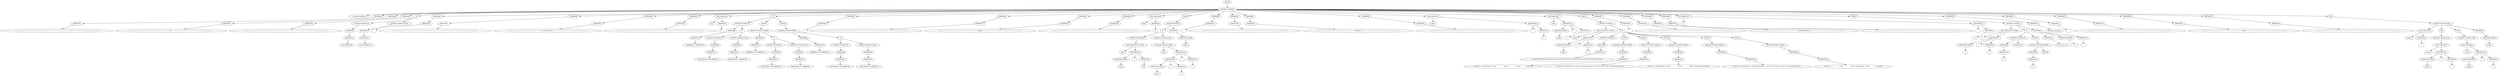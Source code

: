 digraph {
n0[label="INICIO"];
n1[label="INSTRUCCIONES"];
n0->n1;
n2[label="LLAMADA ARREGLO"];
n1->n2;
n3[label="IMPRIMIR"];
n1->n3;
n4[label="PRIMITIVO"];
n3->n4;
n5[label="======================================================================="];
n4->n5;
n6[label="IMPRIMIR"];
n1->n6;
n7[label="PRIMITIVO"];
n6->n7;
n8[label="==================================IF==================================="];
n7->n8;
n9[label="IMPRIMIR"];
n1->n9;
n10[label="PRIMITIVO"];
n9->n10;
n11[label="======================================================================="];
n10->n11;
n12[label="IF"];
n1->n12;
n13[label="INSTRUCCIONES IF"];
n12->n13;
n14[label="IMPRIMIR"];
n13->n14;
n15[label="PRIMITIVO"];
n14->n15;
n16[label="IF CORRECTO"];
n15->n16;
n17[label="INSTRUCCIONES ELSE"];
n12->n17;
n18[label="IMPRIMIR"];
n17->n18;
n19[label="PRIMITIVO"];
n18->n19;
n20[label="IF INCORRECTO"];
n19->n20;
n21[label="IMPRIMIR"];
n1->n21;
n22[label="PRIMITIVO"];
n21->n22;
n23[label=""];
n22->n23;
n24[label="IMPRIMIR"];
n1->n24;
n25[label="PRIMITIVO"];
n24->n25;
n26[label="======================================================================="];
n25->n26;
n27[label="IMPRIMIR"];
n1->n27;
n28[label="PRIMITIVO"];
n27->n28;
n29[label="=============================IFs ANIDADOS=============================="];
n28->n29;
n30[label="IMPRIMIR"];
n1->n30;
n31[label="PRIMITIVO"];
n30->n31;
n32[label="======================================================================="];
n31->n32;
n33[label="DECLARACION"];
n1->n33;
n34[label="aux"];
n33->n34;
n35[label="PRIMITIVO"];
n33->n35;
n36[label="10"];
n35->n36;
n37[label="IF"];
n1->n37;
n38[label="INSTRUCCIONES IF"];
n37->n38;
n39[label="IMPRIMIR"];
n38->n39;
n40[label="PRIMITIVO"];
n39->n40;
n41[label="PRIMER IF CORRECTO"];
n40->n41;
n42[label="IF"];
n38->n42;
n43[label="INSTRUCCIONES IF"];
n42->n43;
n44[label="IMPRIMIR"];
n43->n44;
n45[label="PRIMITIVO"];
n44->n45;
n46[label="SEGUNDO IF INCORRECTO"];
n45->n46;
n47[label="INSTRUCCIONES ELSE"];
n42->n47;
n48[label="IMPRIMIR"];
n47->n48;
n49[label="PRIMITIVO"];
n48->n49;
n50[label="SEGUNDO IF CORRECTO"];
n49->n50;
n51[label="ELSEIF"];
n37->n51;
n52[label="INSTRUCCIONES ElSEIF"];
n51->n52;
n53[label="IMPRIMIR"];
n52->n53;
n54[label="PRIMITIVO"];
n53->n54;
n55[label="PRIMER IF INCORRECTO"];
n54->n55;
n56[label="IF"];
n52->n56;
n57[label="INSTRUCCIONES IF"];
n56->n57;
n58[label="IMPRIMIR"];
n57->n58;
n59[label="PRIMITIVO"];
n58->n59;
n60[label="SEGUNDO IF INCORRECTO"];
n59->n60;
n61[label="INSTRUCCIONES ELSE"];
n56->n61;
n62[label="IMPRIMIR"];
n61->n62;
n63[label="PRIMITIVO"];
n62->n63;
n64[label="SEGUNDO IF CORRECTO"];
n63->n64;
n65[label="ELSEIF"];
n37->n65;
n66[label="INSTRUCCIONES ElSEIF"];
n65->n66;
n67[label="IMPRIMIR"];
n66->n67;
n68[label="PRIMITIVO"];
n67->n68;
n69[label="PRIMER IF INCORRECTO"];
n68->n69;
n70[label="IF"];
n66->n70;
n71[label="INSTRUCCIONES IF"];
n70->n71;
n72[label="IMPRIMIR"];
n71->n72;
n73[label="PRIMITIVO"];
n72->n73;
n74[label="SEGUNDO IF INCORRECTO"];
n73->n74;
n75[label="INSTRUCCIONES ELSE"];
n70->n75;
n76[label="IMPRIMIR"];
n75->n76;
n77[label="PRIMITIVO"];
n76->n77;
n78[label="SEGUNDO IF CORRECTO"];
n77->n78;
n79[label="IMPRIMIR"];
n1->n79;
n80[label="PRIMITIVO"];
n79->n80;
n81[label=""];
n80->n81;
n82[label="IMPRIMIR"];
n1->n82;
n83[label="PRIMITIVO"];
n82->n83;
n84[label="======================================================================="];
n83->n84;
n85[label="IMPRIMIR"];
n1->n85;
n86[label="PRIMITIVO"];
n85->n86;
n87[label="=================================WHILE================================="];
n86->n87;
n88[label="IMPRIMIR"];
n1->n88;
n89[label="PRIMITIVO"];
n88->n89;
n90[label="======================================================================="];
n89->n90;
n91[label="DECLARACION"];
n1->n91;
n92[label="index"];
n91->n92;
n93[label="PRIMITIVO"];
n91->n93;
n94[label="12"];
n93->n94;
n95[label="WHILE"];
n1->n95;
n96[label="INSTRUCCIONES"];
n95->n96;
n97[label="IF"];
n96->n97;
n98[label="INSTRUCCIONES IF"];
n97->n98;
n99[label="DECLARACION GLOBAL"];
n98->n99;
n100[label="index"];
n99->n100;
n101[label="ARITMETICA"];
n99->n101;
n102[label="IDENTIFICADOR"];
n101->n102;
n103[label="index"];
n102->n103;
n104[label="+"];
n101->n104;
n105[label="PRIMITIVO"];
n101->n105;
n106[label="100"];
n105->n106;
n107[label="INSTRUCCIONES ELSE"];
n97->n107;
n108[label="DECLARACION GLOBAL"];
n107->n108;
n109[label="index"];
n108->n109;
n110[label="ARITMETICA"];
n108->n110;
n111[label="ARITMETICA"];
n110->n111;
n112[label="IDENTIFICADOR"];
n111->n112;
n113[label="index"];
n112->n113;
n114[label="/"];
n111->n114;
n115[label="PRIMITIVO"];
n111->n115;
n116[label="2"];
n115->n116;
n117[label="-"];
n110->n117;
n118[label="PRIMITIVO"];
n110->n118;
n119[label="1"];
n118->n119;
n120[label="IMPRIMIR"];
n96->n120;
n121[label="IDENTIFICADOR"];
n120->n121;
n122[label="index"];
n121->n122;
n123[label="IMPRIMIR"];
n1->n123;
n124[label="PRIMITIVO"];
n123->n124;
n125[label=""];
n124->n125;
n126[label="IMPRIMIR"];
n1->n126;
n127[label="PRIMITIVO"];
n126->n127;
n128[label="======================================================================="];
n127->n128;
n129[label="IMPRIMIR"];
n1->n129;
n130[label="PRIMITIVO"];
n129->n130;
n131[label="================================WHILE-2================================"];
n130->n131;
n132[label="IMPRIMIR"];
n1->n132;
n133[label="PRIMITIVO"];
n132->n133;
n134[label="======================================================================="];
n133->n134;
n135[label="DECLARACION"];
n1->n135;
n136[label="index"];
n135->n136;
n137[label="ARITMETICA"];
n135->n137;
n138[label="-"];
n137->n138;
n139[label="PRIMITIVO"];
n137->n139;
n140[label="2"];
n139->n140;
n141[label="DECLARACION"];
n1->n141;
n142[label="index"];
n141->n142;
n143[label="ARITMETICA"];
n141->n143;
n144[label="IDENTIFICADOR"];
n143->n144;
n145[label="index"];
n144->n145;
n146[label="+"];
n143->n146;
n147[label="PRIMITIVO"];
n143->n147;
n148[label="1"];
n147->n148;
n149[label="WHILE"];
n1->n149;
n150[label="INSTRUCCIONES"];
n149->n150;
n151[label="DECLARACION GLOBAL"];
n150->n151;
n152[label="index"];
n151->n152;
n153[label="ARITMETICA"];
n151->n153;
n154[label="IDENTIFICADOR"];
n153->n154;
n155[label="index"];
n154->n155;
n156[label="+"];
n153->n156;
n157[label="PRIMITIVO"];
n153->n157;
n158[label="1"];
n157->n158;
n159[label="IF"];
n150->n159;
n160[label="INSTRUCCIONES IF"];
n159->n160;
n161[label="IMPRIMIR"];
n160->n161;
n162[label="PRIMITIVO"];
n161->n162;
n163[label="*********************************************************************************************************"];
n162->n163;
n164[label="ELSEIF"];
n159->n164;
n165[label="INSTRUCCIONES ElSEIF"];
n164->n165;
n166[label="IMPRIMIR"];
n165->n166;
n167[label="PRIMITIVO"];
n166->n167;
n168[label="**********  ***************  ******                 ******                 ******              **********"];
n167->n168;
n169[label="ELSEIF"];
n159->n169;
n170[label="INSTRUCCIONES ElSEIF"];
n169->n170;
n171[label="IMPRIMIR"];
n170->n171;
n172[label="PRIMITIVO"];
n171->n172;
n173[label="**********  ***************  ******  *********************  *************  ******  **********************"];
n172->n173;
n174[label="ELSEIF"];
n159->n174;
n175[label="INSTRUCCIONES ElSEIF"];
n174->n175;
n176[label="IMPRIMIR"];
n175->n176;
n177[label="PRIMITIVO"];
n176->n177;
n178[label="**********  ***************  ******                 ******                 ******  **********************"];
n177->n178;
n179[label="ELSEIF"];
n159->n179;
n180[label="INSTRUCCIONES ElSEIF"];
n179->n180;
n181[label="IMPRIMIR"];
n180->n181;
n182[label="PRIMITIVO"];
n181->n182;
n183[label="**********  ***************  ********************   ******  *************  ******  **********************"];
n182->n183;
n184[label="ELSEIF"];
n159->n184;
n185[label="INSTRUCCIONES ElSEIF"];
n184->n185;
n186[label="IMPRIMIR"];
n185->n186;
n187[label="PRIMITIVO"];
n186->n187;
n188[label="**********                   ******                 ******  *************  ******              **********"];
n187->n188;
n189[label="IMPRIMIR"];
n1->n189;
n190[label="PRIMITIVO"];
n189->n190;
n191[label=""];
n190->n191;
n192[label="IMPRIMIR"];
n1->n192;
n193[label="PRIMITIVO"];
n192->n193;
n194[label="======================================================================="];
n193->n194;
n195[label="IMPRIMIR"];
n1->n195;
n196[label="PRIMITIVO"];
n195->n196;
n197[label="=============================TRANSFERENCIA============================="];
n196->n197;
n198[label="IMPRIMIR"];
n1->n198;
n199[label="PRIMITIVO"];
n198->n199;
n200[label="======================================================================="];
n199->n200;
n201[label="DECLARACION"];
n1->n201;
n202[label="a"];
n201->n202;
n203[label="ARITMETICA"];
n201->n203;
n204[label="-"];
n203->n204;
n205[label="PRIMITIVO"];
n203->n205;
n206[label="1"];
n205->n206;
n207[label="WHILE"];
n1->n207;
n208[label="INSTRUCCIONES"];
n207->n208;
n209[label="DECLARACION GLOBAL"];
n208->n209;
n210[label="a"];
n209->n210;
n211[label="ARITMETICA"];
n209->n211;
n212[label="IDENTIFICADOR"];
n211->n212;
n213[label="a"];
n212->n213;
n214[label="+"];
n211->n214;
n215[label="PRIMITIVO"];
n211->n215;
n216[label="1"];
n215->n216;
n217[label="IF"];
n208->n217;
n218[label="INSTRUCCIONES IF"];
n217->n218;
n219[label="IMPRIMIR"];
n218->n219;
n220[label="PRIMITIVO"];
n219->n220;
n221[label="a"];
n220->n221;
n222[label="CONTINUE"];
n218->n222;
n223[label="ELSEIF"];
n217->n223;
n224[label="INSTRUCCIONES ElSEIF"];
n223->n224;
n225[label="IMPRIMIR"];
n224->n225;
n226[label="PRIMITIVO"];
n225->n226;
n227[label="b"];
n226->n227;
n228[label="BREAK"];
n224->n228;
n229[label="IMPRIMIR"];
n208->n229;
n230[label="PRIMITIVO"];
n229->n230;
n231[label="El valor de a es: "];
n230->n231;
n232[label="IDENTIFICADOR"];
n229->n232;
n233[label="a"];
n232->n233;
n234[label="PRIMITIVO"];
n229->n234;
n235[label=", "];
n234->n235;
n236[label="IMPRIMIR"];
n1->n236;
n237[label="PRIMITIVO"];
n236->n237;
n238[label="Se debió imprimir"];
n237->n238;
n239[label="IMPRIMIR"];
n1->n239;
n240[label="PRIMITIVO"];
n239->n240;
n241[label=""];
n240->n241;
n242[label="IMPRIMIR"];
n1->n242;
n243[label="PRIMITIVO"];
n242->n243;
n244[label="======================================================================="];
n243->n244;
n245[label="IMPRIMIR"];
n1->n245;
n246[label="PRIMITIVO"];
n245->n246;
n247[label="==================================FOR=================================="];
n246->n247;
n248[label="IMPRIMIR"];
n1->n248;
n249[label="PRIMITIVO"];
n248->n249;
n250[label="======================================================================="];
n249->n250;
n251[label="FOR"];
n1->n251;
n252[label="INSTRUCCIONES FOR"];
n251->n252;
n253[label="DECLARACION"];
n252->n253;
n254[label="output"];
n253->n254;
n255[label="PRIMITIVO"];
n253->n255;
n256[label=""];
n255->n256;
n257[label="FOR"];
n252->n257;
n258[label="INSTRUCCIONES FOR"];
n257->n258;
n259[label="DECLARACION"];
n258->n259;
n260[label="output"];
n259->n260;
n261[label="ARITMETICA"];
n259->n261;
n262[label="IDENTIFICADOR"];
n261->n262;
n263[label="output"];
n262->n263;
n264[label="*"];
n261->n264;
n265[label="PRIMITIVO"];
n261->n265;
n266[label=" "];
n265->n266;
n267[label="FOR"];
n252->n267;
n268[label="INSTRUCCIONES FOR"];
n267->n268;
n269[label="DECLARACION"];
n268->n269;
n270[label="output"];
n269->n270;
n271[label="ARITMETICA"];
n269->n271;
n272[label="IDENTIFICADOR"];
n271->n272;
n273[label="output"];
n272->n273;
n274[label="*"];
n271->n274;
n275[label="PRIMITIVO"];
n271->n275;
n276[label="* "];
n275->n276;
n277[label="IMPRIMIR"];
n252->n277;
n278[label="IDENTIFICADOR"];
n277->n278;
n279[label="output"];
n278->n279;
}